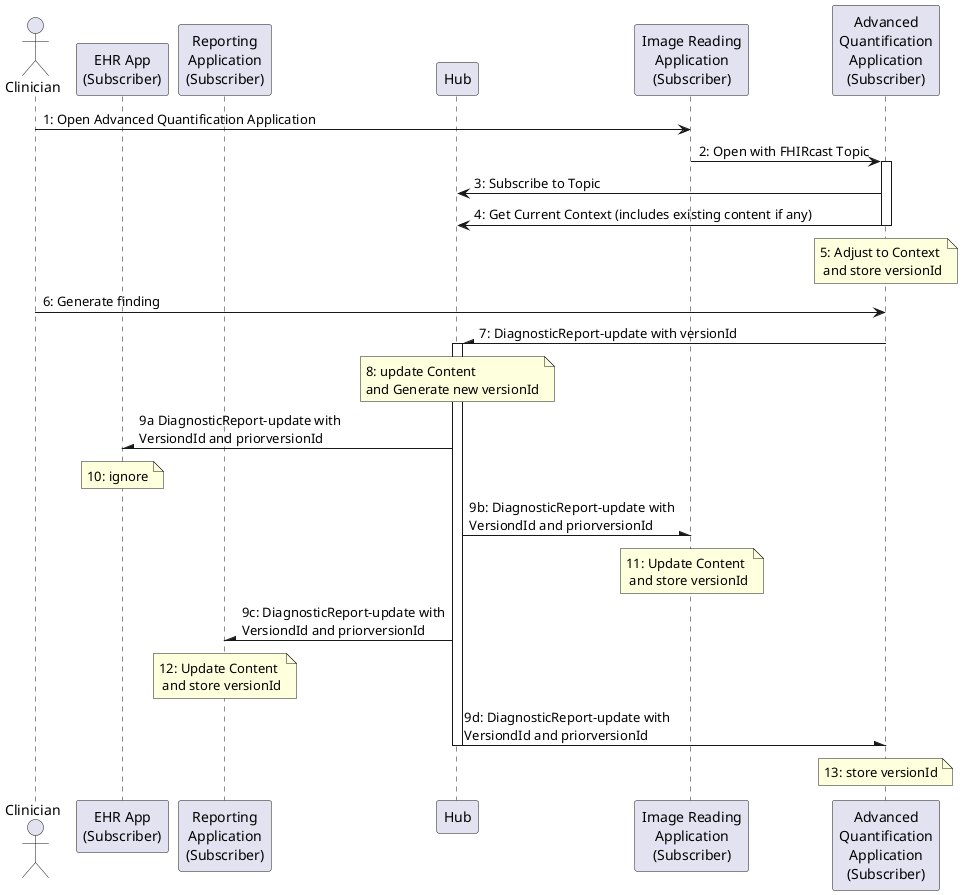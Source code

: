 @startuml
    actor Clinician
    participant "EHR App\n(Subscriber)" as EHR
    participant "Reporting\nApplication\n(Subscriber)" as RepApp
    participant Hub
    participant "Image Reading\nApplication\n(Subscriber)" as App1
    participant "Advanced\nQuantification\nApplication\n(Subscriber)" as App2
    
    Clinician -> App1: 1: Open Advanced Quantification Application
    App1 -> App2++: 2: Open with FHIRcast Topic
    App2 -> Hub: 3: Subscribe to Topic
    App2 -> Hub: 4: Get Current Context (includes existing content if any)
    note over App2: 5: Adjust to Context\n and store versionId
    deactivate App2
    
    Clinician -> App2: 6: Generate finding
    App2 -\ Hub++: 7: DiagnosticReport-update with versionId
    note over Hub
        8: update Content
        and Generate new versionId
    end note
    Hub -\ EHR: 9a DiagnosticReport-update with\nVersiondId and priorversionId
    note over EHR: 10: ignore
    Hub -\ App1: 9b: DiagnosticReport-update with\nVersiondId and priorversionId
    note over App1: 11: Update Content\n and store versionId
    Hub -\ RepApp: 9c: DiagnosticReport-update with\nVersiondId and priorversionId
    note over RepApp: 12: Update Content\n and store versionId
    Hub -\ App2: 9d: DiagnosticReport-update with\nVersiondId and priorversionId
    note over App2: 13: store versionId
    deactivate Hub
@enduml

